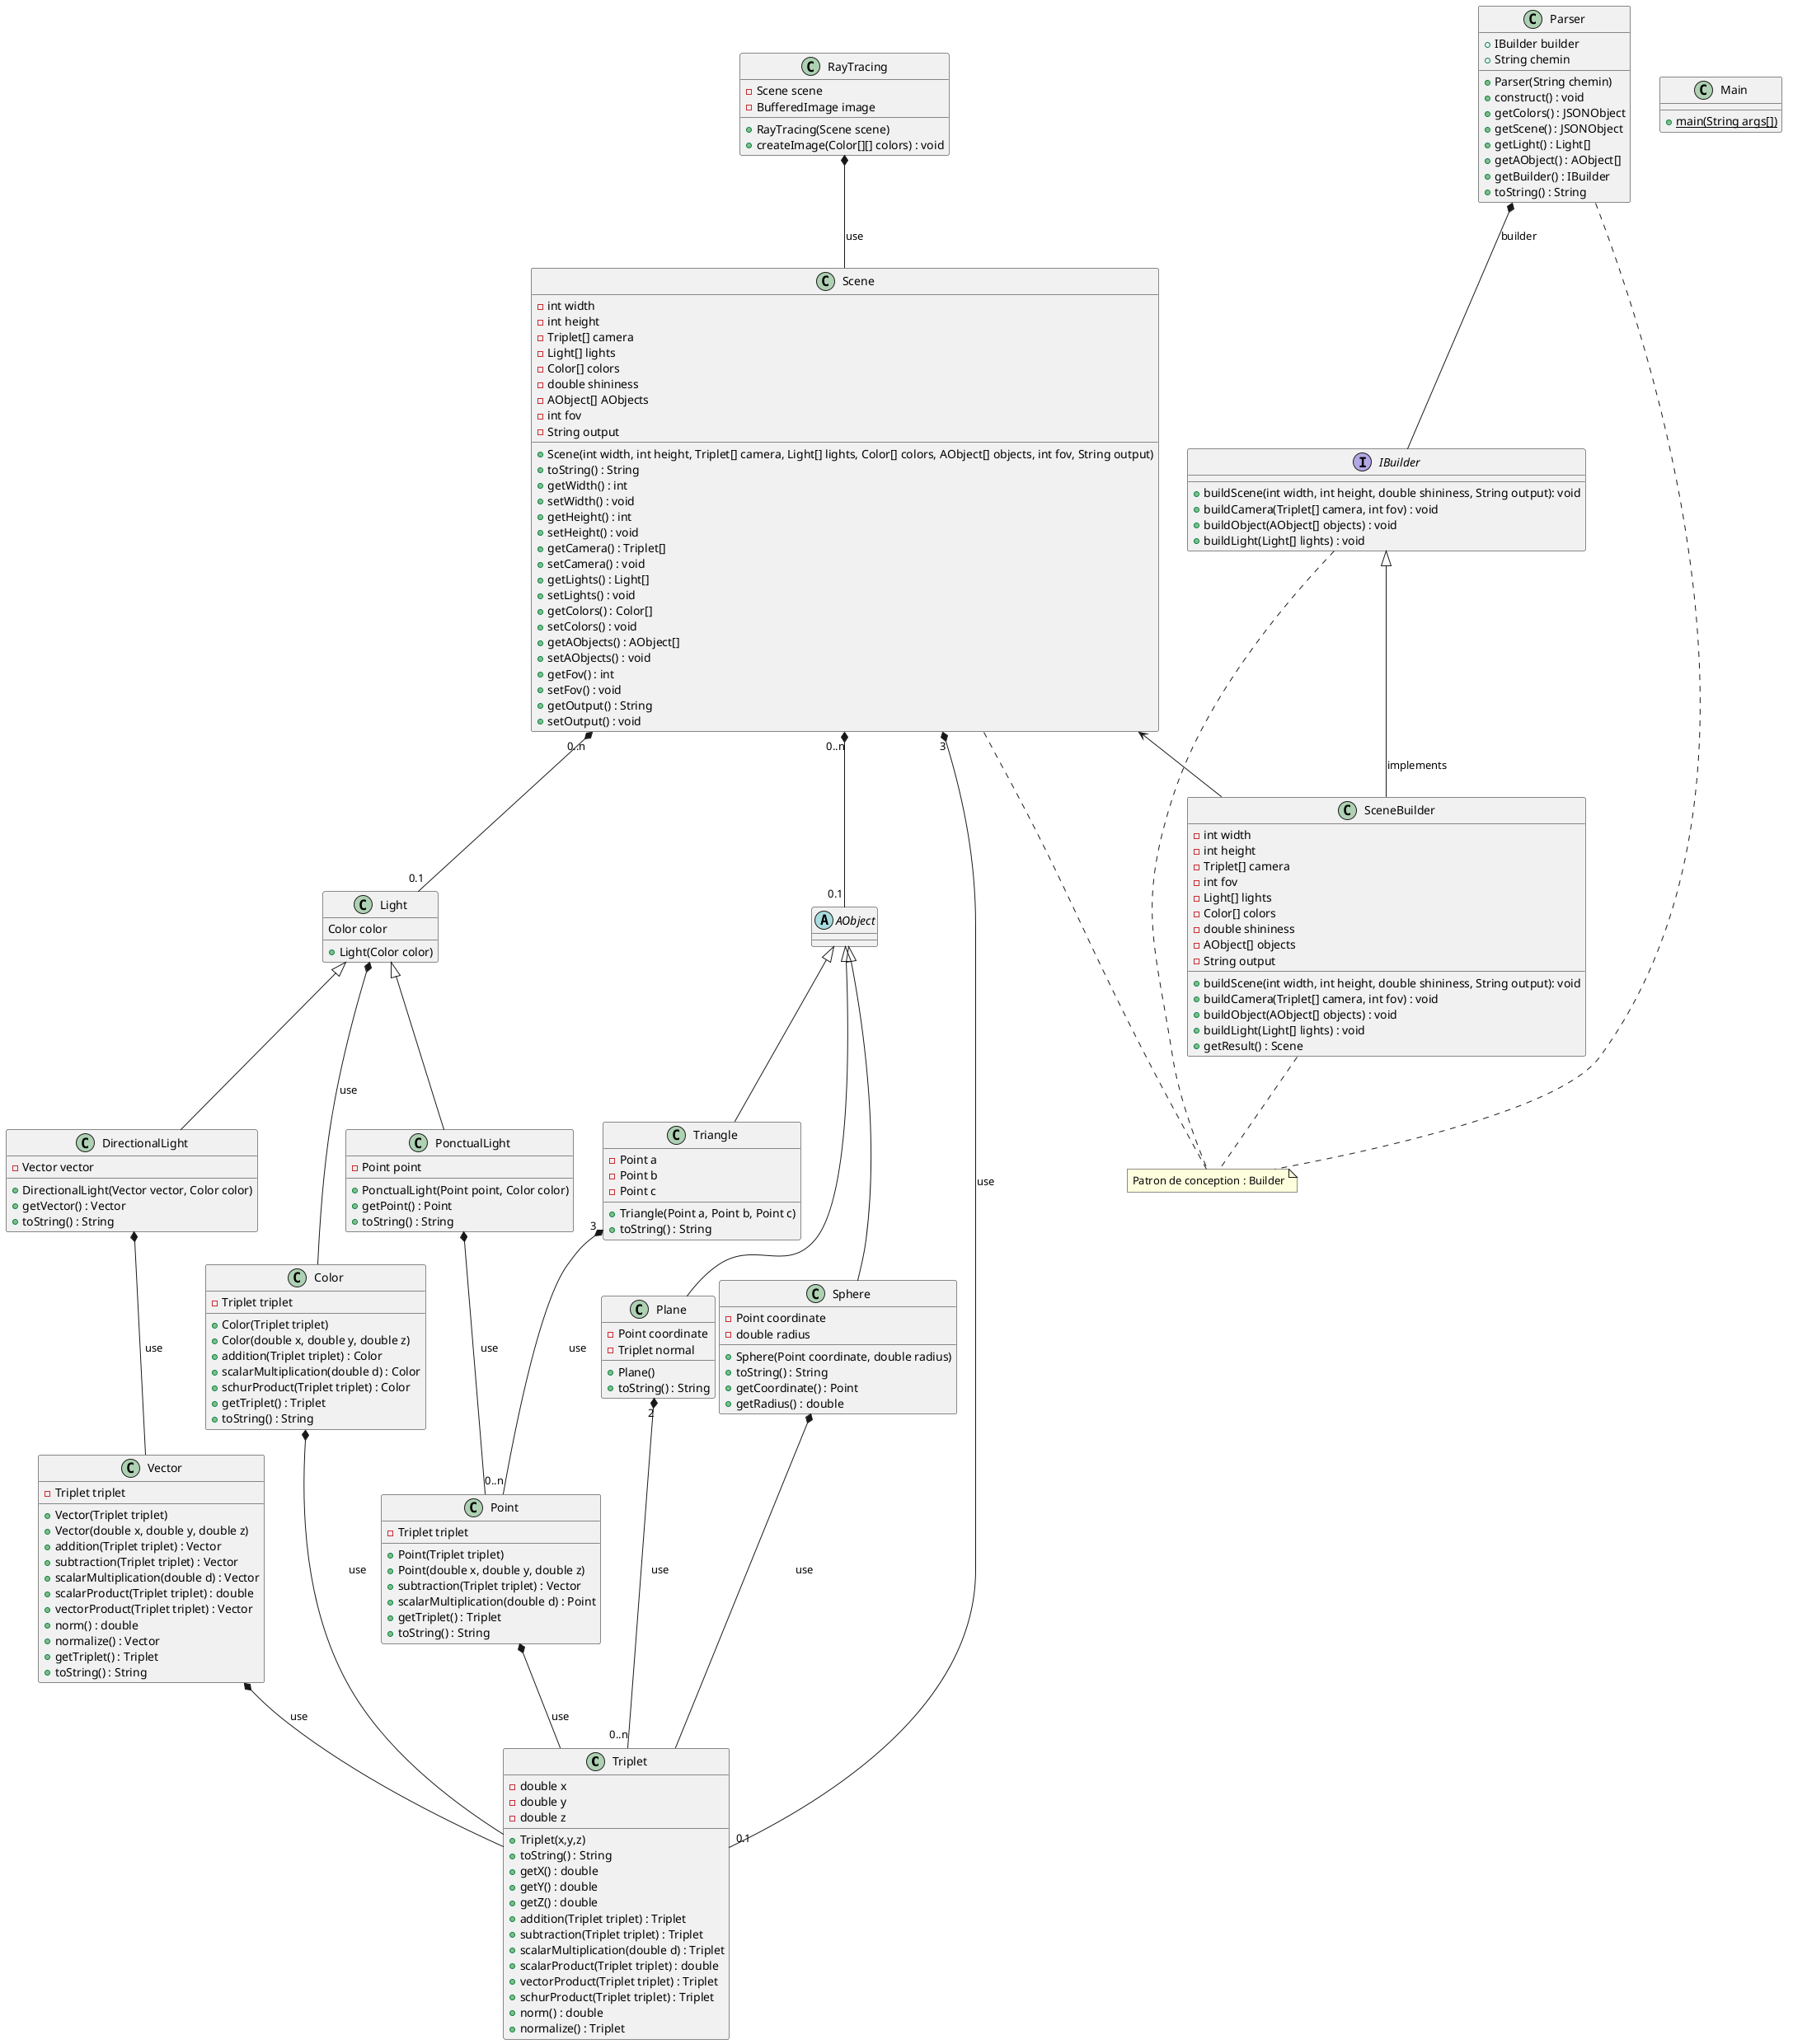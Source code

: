 @startuml

class Triplet
class Vector
class Point
class Color
class Main
class Light
class DirectionalLight
class PonctualLight
abstract class AObject

class Plane
class Triangle
class Sphere

class Scene
interface IBuilder
class SceneBuilder

Vector *-- Triplet : use
Color *-- Triplet : use
Point *-- Triplet : use

DirectionalLight *-- Vector : use

Light *-- Color : use
PonctualLight *-- Point : use


Triangle "3" *-- "0..n" Point : use
Plane "2" *-- "0..n" Triplet : use
Sphere *-- Triplet : use

Parser *-- IBuilder : builder
IBuilder <|-- SceneBuilder : implements
Scene <-- SceneBuilder
Scene "0..n" *-- "0.1" Light
Scene "0..n" *-- "0.1" AObject
Scene "3"*-- "0.1" Triplet : use
RayTracing *-- Scene : use



class Triplet {
-double x
-double y
-double z

+Triplet(x,y,z)
+toString() : String
+getX() : double
+getY() : double
+getZ() : double
+addition(Triplet triplet) : Triplet
+subtraction(Triplet triplet) : Triplet
+scalarMultiplication(double d) : Triplet
+scalarProduct(Triplet triplet) : double
+vectorProduct(Triplet triplet) : Triplet
+schurProduct(Triplet triplet) : Triplet
+norm() : double
+normalize() : Triplet
}

class Vector{
-Triplet triplet
+Vector(Triplet triplet)
+Vector(double x, double y, double z)
+addition(Triplet triplet) : Vector
+subtraction(Triplet triplet) : Vector
+scalarMultiplication(double d) : Vector
+scalarProduct(Triplet triplet) : double
+vectorProduct(Triplet triplet) : Vector
+norm() : double
+normalize() : Vector
+ getTriplet() : Triplet
+ toString() : String
}

class Point{
- Triplet triplet
+Point(Triplet triplet)
+Point(double x, double y, double z)
+subtraction(Triplet triplet) : Vector
+scalarMultiplication(double d) : Point
+ getTriplet() : Triplet
+ toString() : String
}

class Color{
- Triplet triplet
+Color(Triplet triplet)
+Color(double x, double y, double z)
+ addition(Triplet triplet) : Color
+ scalarMultiplication(double d) : Color
+ schurProduct(Triplet triplet) : Color
+ getTriplet() : Triplet
+ toString() : String
}


class Light{
Color color
+ Light(Color color)
}

class PonctualLight extends Light{
- Point point
+ PonctualLight(Point point, Color color)
+ getPoint() : Point
+ toString() : String
}

class DirectionalLight extends Light{
- Vector vector
+ DirectionalLight(Vector vector, Color color)
+ getVector() : Vector
+ toString() : String
}

class Triangle extends AObject {
- Point a
- Point b
- Point c
+ Triangle(Point a, Point b, Point c)
+ toString() : String
}

class Plane extends AObject{
- Point coordinate
- Triplet normal
+ Plane()
+ toString() : String
}

class Sphere extends AObject {
- Point coordinate
- double radius
+ Sphere(Point coordinate, double radius)
+ toString() : String
+ getCoordinate() : Point
+ getRadius() : double
}

note "Patron de conception : Builder" as N2
Scene .. N2
IBuilder .. N2
SceneBuilder .. N2
Parser .. N2

class Scene{
- int width
- int height
- Triplet[] camera
- Light[] lights
- Color[] colors
- double shininess
- AObject[] AObjects
- int fov
- String output
+ Scene(int width, int height, Triplet[] camera, Light[] lights, Color[] colors, AObject[] objects, int fov, String output)
+ toString() : String
+ getWidth() : int
+ setWidth() : void
+ getHeight() : int
+ setHeight() : void
+ getCamera() : Triplet[]
+ setCamera() : void
+ getLights() : Light[]
+ setLights() : void
+ getColors() : Color[]
+ setColors() : void
+ getAObjects() : AObject[]
+ setAObjects() : void
+ getFov() : int
+ setFov() : void
+ getOutput() : String
+ setOutput() : void
}

interface IBuilder {
+ buildScene(int width, int height, double shininess, String output): void
+ buildCamera(Triplet[] camera, int fov) : void
+ buildObject(AObject[] objects) : void
+ buildLight(Light[] lights) : void
}

class SceneBuilder {
- int width
- int height
- Triplet[] camera
- int fov
- Light[] lights
- Color[] colors
- double shininess
- AObject[] objects
- String output
+ buildScene(int width, int height, double shininess, String output): void
+ buildCamera(Triplet[] camera, int fov) : void
+ buildObject(AObject[] objects) : void
+ buildLight(Light[] lights) : void
+ getResult() : Scene
}

class Parser {
+IBuilder builder
+String chemin
+Parser(String chemin)
+construct() : void
+ getColors() : JSONObject
+getScene() : JSONObject
+getLight() : Light[]
+getAObject() : AObject[]
+ getBuilder() : IBuilder
+ toString() : String
}

class Main{
+ {static} main(String args[])
}

class RayTracing{
- Scene scene
- BufferedImage image
+ RayTracing(Scene scene)
+ createImage(Color[][] colors) : void
}

@enduml